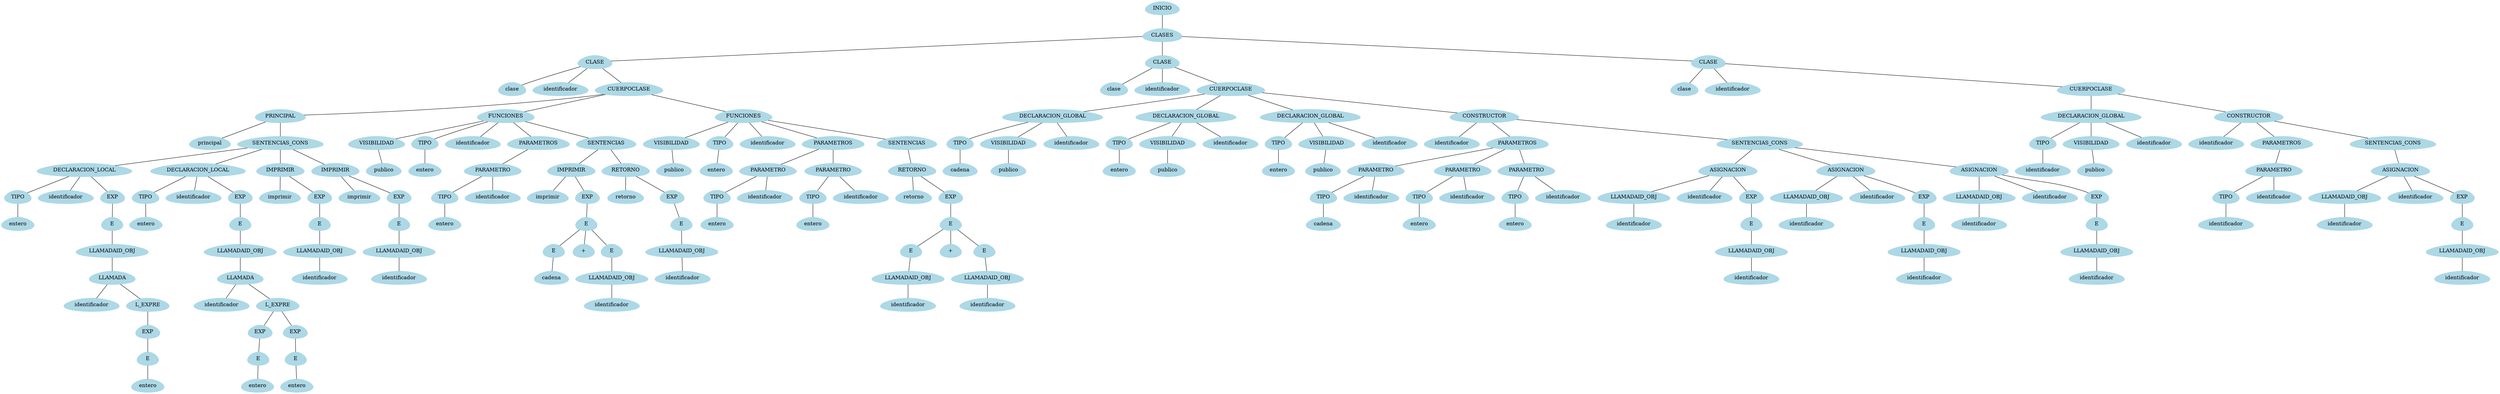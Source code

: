 Graph G {node [shape = egg];node0[label = "INICIO", style = filled, color = lightblue];
node1[label = "CLASES", style = filled, color = lightblue];
node2[label = "CLASE", style = filled, color = lightblue];
node3[label = "clase", style = filled, color = lightblue];
node4[label = "identificador", style = filled, color = lightblue];
node5[label = "CUERPOCLASE", style = filled, color = lightblue];
node6[label = "PRINCIPAL", style = filled, color = lightblue];
node7[label = "principal", style = filled, color = lightblue];
node8[label = "SENTENCIAS_CONS", style = filled, color = lightblue];
node9[label = "DECLARACION_LOCAL", style = filled, color = lightblue];
node10[label = "TIPO", style = filled, color = lightblue];
node11[label = "entero", style = filled, color = lightblue];
node12[label = "identificador", style = filled, color = lightblue];
node13[label = "EXP", style = filled, color = lightblue];
node14[label = "E", style = filled, color = lightblue];
node15[label = "LLAMADAID_OBJ", style = filled, color = lightblue];
node16[label = "LLAMADA", style = filled, color = lightblue];
node17[label = "identificador", style = filled, color = lightblue];
node18[label = "L_EXPRE", style = filled, color = lightblue];
node19[label = "EXP", style = filled, color = lightblue];
node20[label = "E", style = filled, color = lightblue];
node21[label = "entero", style = filled, color = lightblue];
node22[label = "DECLARACION_LOCAL", style = filled, color = lightblue];
node23[label = "TIPO", style = filled, color = lightblue];
node24[label = "entero", style = filled, color = lightblue];
node25[label = "identificador", style = filled, color = lightblue];
node26[label = "EXP", style = filled, color = lightblue];
node27[label = "E", style = filled, color = lightblue];
node28[label = "LLAMADAID_OBJ", style = filled, color = lightblue];
node29[label = "LLAMADA", style = filled, color = lightblue];
node30[label = "identificador", style = filled, color = lightblue];
node31[label = "L_EXPRE", style = filled, color = lightblue];
node32[label = "EXP", style = filled, color = lightblue];
node33[label = "E", style = filled, color = lightblue];
node34[label = "entero", style = filled, color = lightblue];
node35[label = "EXP", style = filled, color = lightblue];
node36[label = "E", style = filled, color = lightblue];
node37[label = "entero", style = filled, color = lightblue];
node38[label = "IMPRIMIR", style = filled, color = lightblue];
node39[label = "imprimir", style = filled, color = lightblue];
node40[label = "EXP", style = filled, color = lightblue];
node41[label = "E", style = filled, color = lightblue];
node42[label = "LLAMADAID_OBJ", style = filled, color = lightblue];
node43[label = "identificador", style = filled, color = lightblue];
node44[label = "IMPRIMIR", style = filled, color = lightblue];
node45[label = "imprimir", style = filled, color = lightblue];
node46[label = "EXP", style = filled, color = lightblue];
node47[label = "E", style = filled, color = lightblue];
node48[label = "LLAMADAID_OBJ", style = filled, color = lightblue];
node49[label = "identificador", style = filled, color = lightblue];
node50[label = "FUNCIONES", style = filled, color = lightblue];
node51[label = "VISIBILIDAD", style = filled, color = lightblue];
node52[label = "publico", style = filled, color = lightblue];
node53[label = "TIPO", style = filled, color = lightblue];
node54[label = "entero", style = filled, color = lightblue];
node55[label = "identificador", style = filled, color = lightblue];
node56[label = "PARAMETROS", style = filled, color = lightblue];
node57[label = "PARAMETRO", style = filled, color = lightblue];
node58[label = "TIPO", style = filled, color = lightblue];
node59[label = "entero", style = filled, color = lightblue];
node60[label = "identificador", style = filled, color = lightblue];
node61[label = "SENTENCIAS", style = filled, color = lightblue];
node62[label = "IMPRIMIR", style = filled, color = lightblue];
node63[label = "imprimir", style = filled, color = lightblue];
node64[label = "EXP", style = filled, color = lightblue];
node65[label = "E", style = filled, color = lightblue];
node66[label = "E", style = filled, color = lightblue];
node67[label = "cadena", style = filled, color = lightblue];
node68[label = "+", style = filled, color = lightblue];
node69[label = "E", style = filled, color = lightblue];
node70[label = "LLAMADAID_OBJ", style = filled, color = lightblue];
node71[label = "identificador", style = filled, color = lightblue];
node72[label = "RETORNO", style = filled, color = lightblue];
node73[label = "retorno", style = filled, color = lightblue];
node74[label = "EXP", style = filled, color = lightblue];
node75[label = "E", style = filled, color = lightblue];
node76[label = "LLAMADAID_OBJ", style = filled, color = lightblue];
node77[label = "identificador", style = filled, color = lightblue];
node78[label = "FUNCIONES", style = filled, color = lightblue];
node79[label = "VISIBILIDAD", style = filled, color = lightblue];
node80[label = "publico", style = filled, color = lightblue];
node81[label = "TIPO", style = filled, color = lightblue];
node82[label = "entero", style = filled, color = lightblue];
node83[label = "identificador", style = filled, color = lightblue];
node84[label = "PARAMETROS", style = filled, color = lightblue];
node85[label = "PARAMETRO", style = filled, color = lightblue];
node86[label = "TIPO", style = filled, color = lightblue];
node87[label = "entero", style = filled, color = lightblue];
node88[label = "identificador", style = filled, color = lightblue];
node89[label = "PARAMETRO", style = filled, color = lightblue];
node90[label = "TIPO", style = filled, color = lightblue];
node91[label = "entero", style = filled, color = lightblue];
node92[label = "identificador", style = filled, color = lightblue];
node93[label = "SENTENCIAS", style = filled, color = lightblue];
node94[label = "RETORNO", style = filled, color = lightblue];
node95[label = "retorno", style = filled, color = lightblue];
node96[label = "EXP", style = filled, color = lightblue];
node97[label = "E", style = filled, color = lightblue];
node98[label = "E", style = filled, color = lightblue];
node99[label = "LLAMADAID_OBJ", style = filled, color = lightblue];
node100[label = "identificador", style = filled, color = lightblue];
node101[label = "+", style = filled, color = lightblue];
node102[label = "E", style = filled, color = lightblue];
node103[label = "LLAMADAID_OBJ", style = filled, color = lightblue];
node104[label = "identificador", style = filled, color = lightblue];
node105[label = "CLASE", style = filled, color = lightblue];
node106[label = "clase", style = filled, color = lightblue];
node107[label = "identificador", style = filled, color = lightblue];
node108[label = "CUERPOCLASE", style = filled, color = lightblue];
node109[label = "DECLARACION_GLOBAL", style = filled, color = lightblue];
node110[label = "TIPO", style = filled, color = lightblue];
node111[label = "cadena", style = filled, color = lightblue];
node112[label = "VISIBILIDAD", style = filled, color = lightblue];
node113[label = "publico", style = filled, color = lightblue];
node114[label = "identificador", style = filled, color = lightblue];
node115[label = "DECLARACION_GLOBAL", style = filled, color = lightblue];
node116[label = "TIPO", style = filled, color = lightblue];
node117[label = "entero", style = filled, color = lightblue];
node118[label = "VISIBILIDAD", style = filled, color = lightblue];
node119[label = "publico", style = filled, color = lightblue];
node120[label = "identificador", style = filled, color = lightblue];
node121[label = "DECLARACION_GLOBAL", style = filled, color = lightblue];
node122[label = "TIPO", style = filled, color = lightblue];
node123[label = "entero", style = filled, color = lightblue];
node124[label = "VISIBILIDAD", style = filled, color = lightblue];
node125[label = "publico", style = filled, color = lightblue];
node126[label = "identificador", style = filled, color = lightblue];
node127[label = "CONSTRUCTOR", style = filled, color = lightblue];
node128[label = "identificador", style = filled, color = lightblue];
node129[label = "PARAMETROS", style = filled, color = lightblue];
node130[label = "PARAMETRO", style = filled, color = lightblue];
node131[label = "TIPO", style = filled, color = lightblue];
node132[label = "cadena", style = filled, color = lightblue];
node133[label = "identificador", style = filled, color = lightblue];
node134[label = "PARAMETRO", style = filled, color = lightblue];
node135[label = "TIPO", style = filled, color = lightblue];
node136[label = "entero", style = filled, color = lightblue];
node137[label = "identificador", style = filled, color = lightblue];
node138[label = "PARAMETRO", style = filled, color = lightblue];
node139[label = "TIPO", style = filled, color = lightblue];
node140[label = "entero", style = filled, color = lightblue];
node141[label = "identificador", style = filled, color = lightblue];
node142[label = "SENTENCIAS_CONS", style = filled, color = lightblue];
node143[label = "ASIGNACION", style = filled, color = lightblue];
node144[label = "LLAMADAID_OBJ", style = filled, color = lightblue];
node145[label = "identificador", style = filled, color = lightblue];
node146[label = "identificador", style = filled, color = lightblue];
node147[label = "EXP", style = filled, color = lightblue];
node148[label = "E", style = filled, color = lightblue];
node149[label = "LLAMADAID_OBJ", style = filled, color = lightblue];
node150[label = "identificador", style = filled, color = lightblue];
node151[label = "ASIGNACION", style = filled, color = lightblue];
node152[label = "LLAMADAID_OBJ", style = filled, color = lightblue];
node153[label = "identificador", style = filled, color = lightblue];
node154[label = "identificador", style = filled, color = lightblue];
node155[label = "EXP", style = filled, color = lightblue];
node156[label = "E", style = filled, color = lightblue];
node157[label = "LLAMADAID_OBJ", style = filled, color = lightblue];
node158[label = "identificador", style = filled, color = lightblue];
node159[label = "ASIGNACION", style = filled, color = lightblue];
node160[label = "LLAMADAID_OBJ", style = filled, color = lightblue];
node161[label = "identificador", style = filled, color = lightblue];
node162[label = "identificador", style = filled, color = lightblue];
node163[label = "EXP", style = filled, color = lightblue];
node164[label = "E", style = filled, color = lightblue];
node165[label = "LLAMADAID_OBJ", style = filled, color = lightblue];
node166[label = "identificador", style = filled, color = lightblue];
node167[label = "CLASE", style = filled, color = lightblue];
node168[label = "clase", style = filled, color = lightblue];
node169[label = "identificador", style = filled, color = lightblue];
node170[label = "CUERPOCLASE", style = filled, color = lightblue];
node171[label = "DECLARACION_GLOBAL", style = filled, color = lightblue];
node172[label = "TIPO", style = filled, color = lightblue];
node173[label = "identificador", style = filled, color = lightblue];
node174[label = "VISIBILIDAD", style = filled, color = lightblue];
node175[label = "publico", style = filled, color = lightblue];
node176[label = "identificador", style = filled, color = lightblue];
node177[label = "CONSTRUCTOR", style = filled, color = lightblue];
node178[label = "identificador", style = filled, color = lightblue];
node179[label = "PARAMETROS", style = filled, color = lightblue];
node180[label = "PARAMETRO", style = filled, color = lightblue];
node181[label = "TIPO", style = filled, color = lightblue];
node182[label = "identificador", style = filled, color = lightblue];
node183[label = "identificador", style = filled, color = lightblue];
node184[label = "SENTENCIAS_CONS", style = filled, color = lightblue];
node185[label = "ASIGNACION", style = filled, color = lightblue];
node186[label = "LLAMADAID_OBJ", style = filled, color = lightblue];
node187[label = "identificador", style = filled, color = lightblue];
node188[label = "identificador", style = filled, color = lightblue];
node189[label = "EXP", style = filled, color = lightblue];
node190[label = "E", style = filled, color = lightblue];
node191[label = "LLAMADAID_OBJ", style = filled, color = lightblue];
node192[label = "identificador", style = filled, color = lightblue];
"node0"--"node1"
"node1"--"node2"
"node2"--"node3"
"node2"--"node4"
"node2"--"node5"
"node5"--"node6"
"node6"--"node7"
"node6"--"node8"
"node8"--"node9"
"node9"--"node10"
"node10"--"node11"
"node9"--"node12"
"node9"--"node13"
"node13"--"node14"
"node14"--"node15"
"node15"--"node16"
"node16"--"node17"
"node16"--"node18"
"node18"--"node19"
"node19"--"node20"
"node20"--"node21"
"node8"--"node22"
"node22"--"node23"
"node23"--"node24"
"node22"--"node25"
"node22"--"node26"
"node26"--"node27"
"node27"--"node28"
"node28"--"node29"
"node29"--"node30"
"node29"--"node31"
"node31"--"node32"
"node32"--"node33"
"node33"--"node34"
"node31"--"node35"
"node35"--"node36"
"node36"--"node37"
"node8"--"node38"
"node38"--"node39"
"node38"--"node40"
"node40"--"node41"
"node41"--"node42"
"node42"--"node43"
"node8"--"node44"
"node44"--"node45"
"node44"--"node46"
"node46"--"node47"
"node47"--"node48"
"node48"--"node49"
"node5"--"node50"
"node50"--"node51"
"node51"--"node52"
"node50"--"node53"
"node53"--"node54"
"node50"--"node55"
"node50"--"node56"
"node56"--"node57"
"node57"--"node58"
"node58"--"node59"
"node57"--"node60"
"node50"--"node61"
"node61"--"node62"
"node62"--"node63"
"node62"--"node64"
"node64"--"node65"
"node65"--"node66"
"node66"--"node67"
"node65"--"node68"
"node65"--"node69"
"node69"--"node70"
"node70"--"node71"
"node61"--"node72"
"node72"--"node73"
"node72"--"node74"
"node74"--"node75"
"node75"--"node76"
"node76"--"node77"
"node5"--"node78"
"node78"--"node79"
"node79"--"node80"
"node78"--"node81"
"node81"--"node82"
"node78"--"node83"
"node78"--"node84"
"node84"--"node85"
"node85"--"node86"
"node86"--"node87"
"node85"--"node88"
"node84"--"node89"
"node89"--"node90"
"node90"--"node91"
"node89"--"node92"
"node78"--"node93"
"node93"--"node94"
"node94"--"node95"
"node94"--"node96"
"node96"--"node97"
"node97"--"node98"
"node98"--"node99"
"node99"--"node100"
"node97"--"node101"
"node97"--"node102"
"node102"--"node103"
"node103"--"node104"
"node1"--"node105"
"node105"--"node106"
"node105"--"node107"
"node105"--"node108"
"node108"--"node109"
"node109"--"node110"
"node110"--"node111"
"node109"--"node112"
"node112"--"node113"
"node109"--"node114"
"node108"--"node115"
"node115"--"node116"
"node116"--"node117"
"node115"--"node118"
"node118"--"node119"
"node115"--"node120"
"node108"--"node121"
"node121"--"node122"
"node122"--"node123"
"node121"--"node124"
"node124"--"node125"
"node121"--"node126"
"node108"--"node127"
"node127"--"node128"
"node127"--"node129"
"node129"--"node130"
"node130"--"node131"
"node131"--"node132"
"node130"--"node133"
"node129"--"node134"
"node134"--"node135"
"node135"--"node136"
"node134"--"node137"
"node129"--"node138"
"node138"--"node139"
"node139"--"node140"
"node138"--"node141"
"node127"--"node142"
"node142"--"node143"
"node143"--"node144"
"node144"--"node145"
"node143"--"node146"
"node143"--"node147"
"node147"--"node148"
"node148"--"node149"
"node149"--"node150"
"node142"--"node151"
"node151"--"node152"
"node152"--"node153"
"node151"--"node154"
"node151"--"node155"
"node155"--"node156"
"node156"--"node157"
"node157"--"node158"
"node142"--"node159"
"node159"--"node160"
"node160"--"node161"
"node159"--"node162"
"node159"--"node163"
"node163"--"node164"
"node164"--"node165"
"node165"--"node166"
"node1"--"node167"
"node167"--"node168"
"node167"--"node169"
"node167"--"node170"
"node170"--"node171"
"node171"--"node172"
"node172"--"node173"
"node171"--"node174"
"node174"--"node175"
"node171"--"node176"
"node170"--"node177"
"node177"--"node178"
"node177"--"node179"
"node179"--"node180"
"node180"--"node181"
"node181"--"node182"
"node180"--"node183"
"node177"--"node184"
"node184"--"node185"
"node185"--"node186"
"node186"--"node187"
"node185"--"node188"
"node185"--"node189"
"node189"--"node190"
"node190"--"node191"
"node191"--"node192"
}